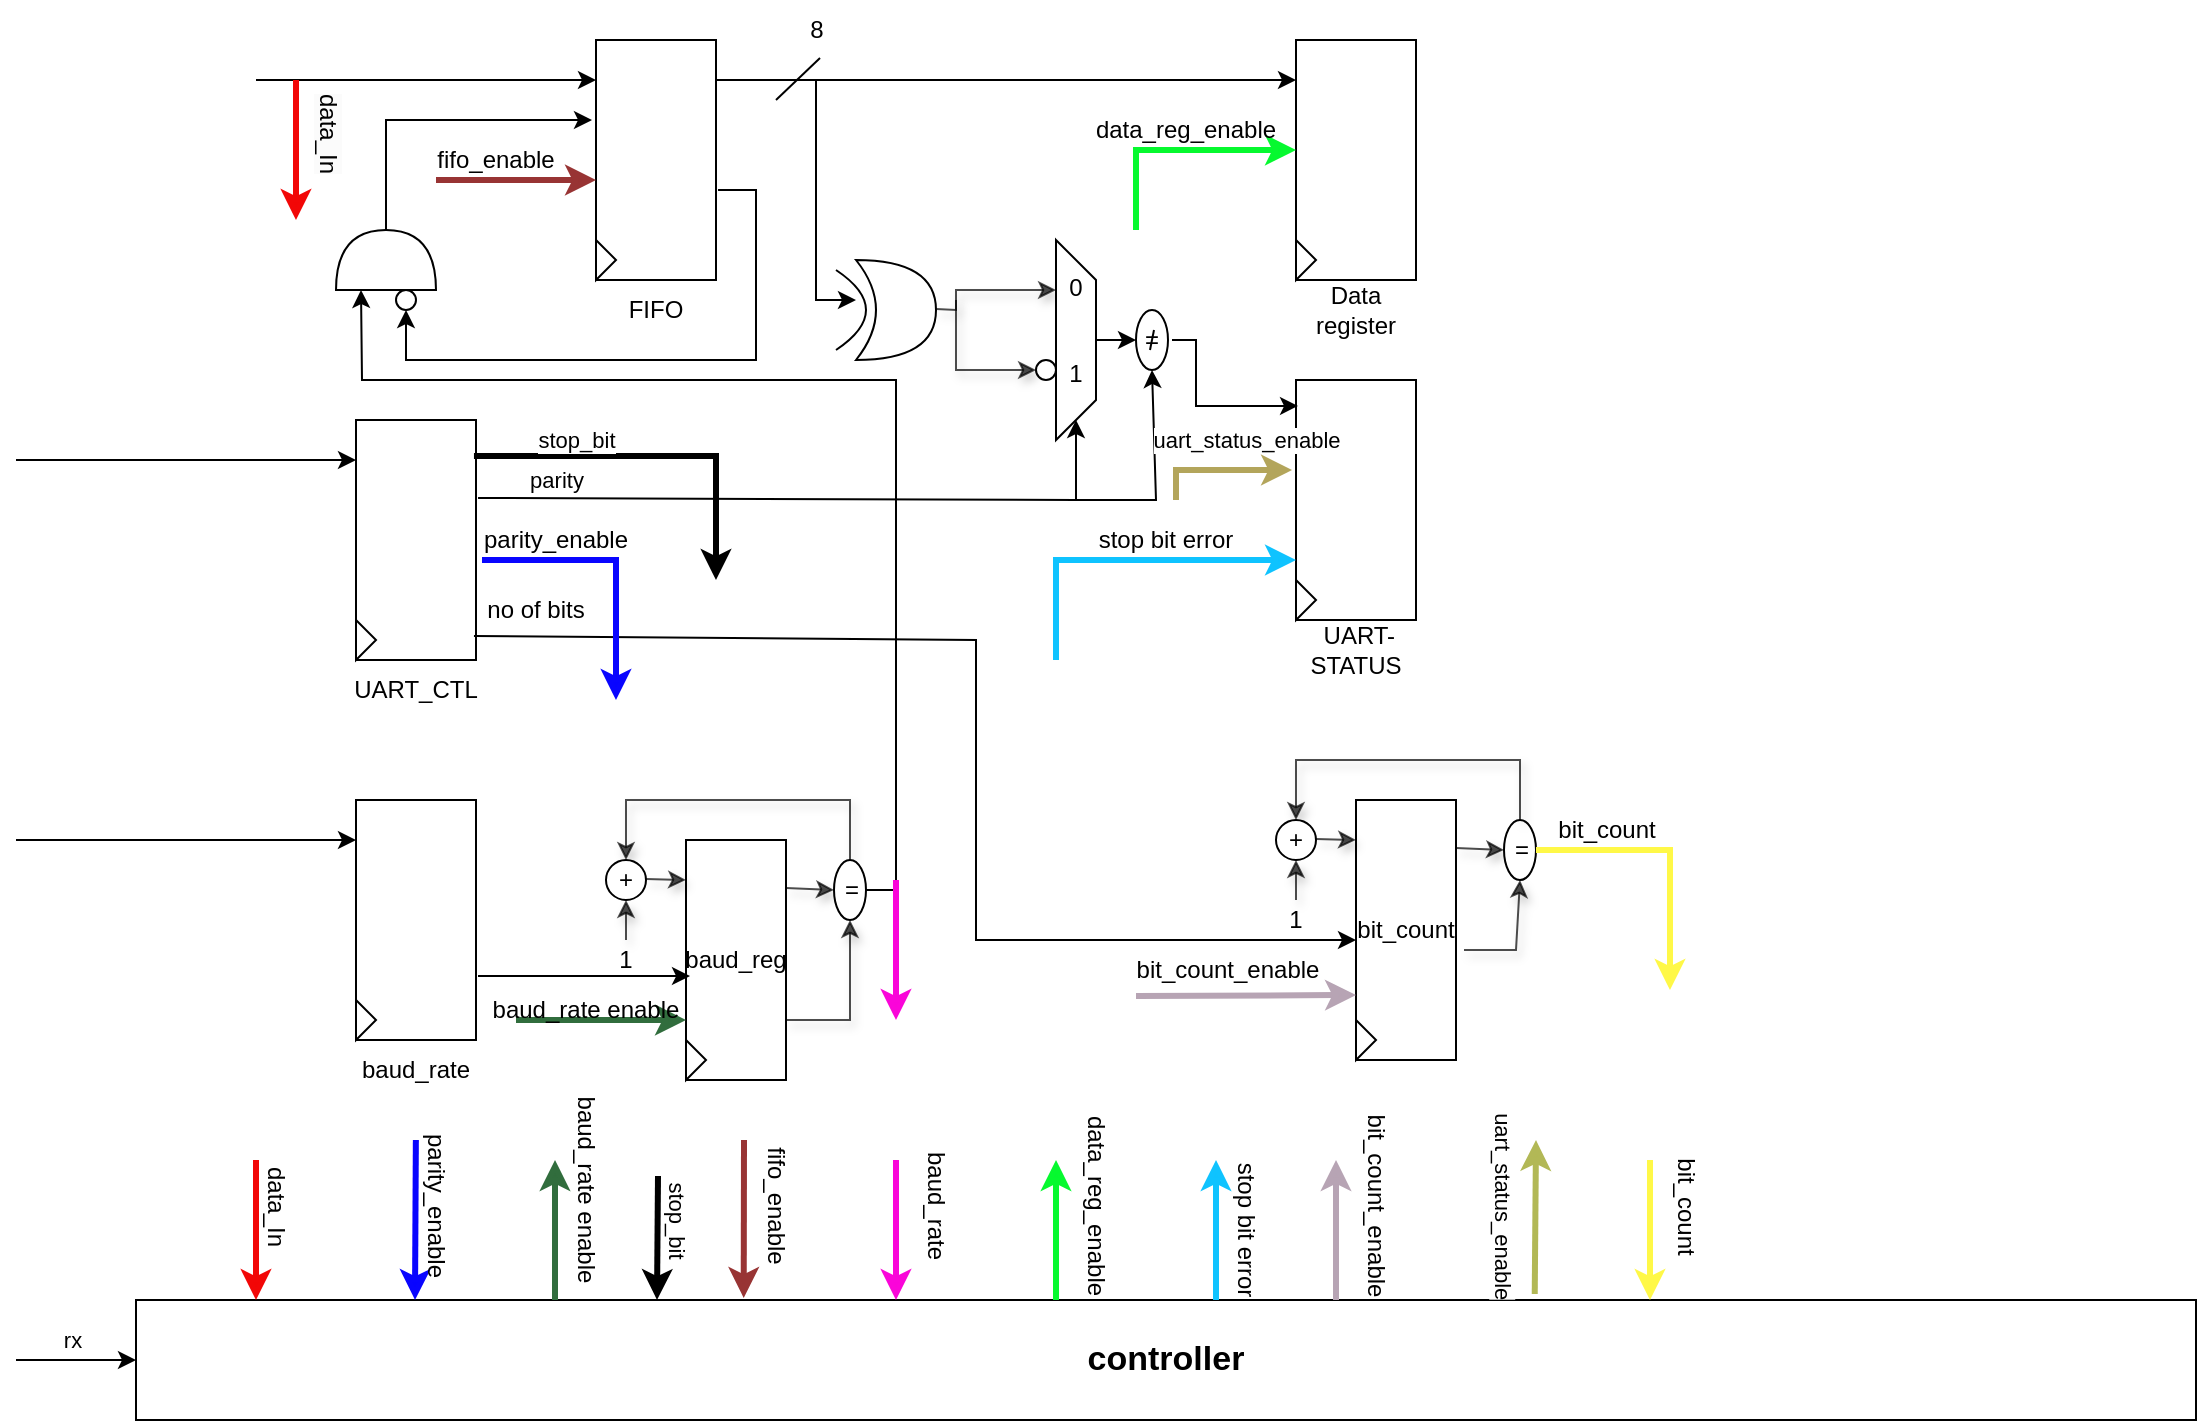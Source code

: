 <mxfile version="26.0.16" pages="2">
  <diagram name="Page-1" id="i-Jr3PjUj6tLASvhH4dH">
    <mxGraphModel dx="1714" dy="516" grid="1" gridSize="10" guides="1" tooltips="1" connect="1" arrows="1" fold="1" page="1" pageScale="1" pageWidth="850" pageHeight="1100" math="0" shadow="0">
      <root>
        <mxCell id="0" />
        <mxCell id="1" parent="0" />
        <mxCell id="fUXaf3c8tL8dAXFwkJp--4" value="" style="rounded=0;whiteSpace=wrap;html=1;direction=south;" parent="1" vertex="1">
          <mxGeometry x="170" y="320" width="60" height="120" as="geometry" />
        </mxCell>
        <mxCell id="fUXaf3c8tL8dAXFwkJp--5" value="" style="endArrow=classic;html=1;rounded=0;" parent="1" edge="1">
          <mxGeometry width="50" height="50" relative="1" as="geometry">
            <mxPoint y="340" as="sourcePoint" />
            <mxPoint x="170" y="340" as="targetPoint" />
          </mxGeometry>
        </mxCell>
        <mxCell id="fUXaf3c8tL8dAXFwkJp--6" value="" style="rounded=0;whiteSpace=wrap;html=1;direction=south;" parent="1" vertex="1">
          <mxGeometry x="170" y="510" width="60" height="120" as="geometry" />
        </mxCell>
        <mxCell id="fUXaf3c8tL8dAXFwkJp--7" value="" style="endArrow=classic;html=1;rounded=0;" parent="1" edge="1">
          <mxGeometry width="50" height="50" relative="1" as="geometry">
            <mxPoint y="530" as="sourcePoint" />
            <mxPoint x="170" y="530" as="targetPoint" />
          </mxGeometry>
        </mxCell>
        <mxCell id="fUXaf3c8tL8dAXFwkJp--10" value="UART_CTL" style="text;html=1;align=center;verticalAlign=middle;whiteSpace=wrap;rounded=0;" parent="1" vertex="1">
          <mxGeometry x="170" y="440" width="60" height="30" as="geometry" />
        </mxCell>
        <mxCell id="fUXaf3c8tL8dAXFwkJp--11" value="baud_rate" style="text;html=1;align=center;verticalAlign=middle;whiteSpace=wrap;rounded=0;" parent="1" vertex="1">
          <mxGeometry x="170" y="630" width="60" height="30" as="geometry" />
        </mxCell>
        <mxCell id="fUXaf3c8tL8dAXFwkJp--14" value="" style="group" parent="1" vertex="1" connectable="0">
          <mxGeometry x="120" y="130" width="230" height="150" as="geometry" />
        </mxCell>
        <mxCell id="fUXaf3c8tL8dAXFwkJp--13" value="FIFO" style="text;html=1;align=center;verticalAlign=middle;whiteSpace=wrap;rounded=0;container=0;" parent="fUXaf3c8tL8dAXFwkJp--14" vertex="1">
          <mxGeometry x="170" y="120" width="60" height="30" as="geometry" />
        </mxCell>
        <mxCell id="fUXaf3c8tL8dAXFwkJp--2" value="" style="rounded=0;whiteSpace=wrap;html=1;direction=south;container=0;" parent="fUXaf3c8tL8dAXFwkJp--14" vertex="1">
          <mxGeometry x="170" width="60" height="120" as="geometry" />
        </mxCell>
        <mxCell id="fUXaf3c8tL8dAXFwkJp--3" value="" style="endArrow=classic;html=1;rounded=0;" parent="fUXaf3c8tL8dAXFwkJp--14" edge="1">
          <mxGeometry width="50" height="50" relative="1" as="geometry">
            <mxPoint y="20" as="sourcePoint" />
            <mxPoint x="170" y="20" as="targetPoint" />
          </mxGeometry>
        </mxCell>
        <mxCell id="fUXaf3c8tL8dAXFwkJp--26" value="" style="endArrow=classic;html=1;rounded=0;strokeColor=light-dark(#f20707, #ededed);strokeWidth=3;" parent="fUXaf3c8tL8dAXFwkJp--14" edge="1">
          <mxGeometry width="50" height="50" relative="1" as="geometry">
            <mxPoint x="20" y="20" as="sourcePoint" />
            <mxPoint x="20" y="90" as="targetPoint" />
          </mxGeometry>
        </mxCell>
        <mxCell id="fUXaf3c8tL8dAXFwkJp--29" value="&lt;span style=&quot;color: rgb(0, 0, 0); font-family: Helvetica; font-size: 12px; font-style: normal; font-variant-ligatures: normal; font-variant-caps: normal; font-weight: 400; letter-spacing: normal; orphans: 2; text-align: center; text-indent: 0px; text-transform: none; widows: 2; word-spacing: 0px; -webkit-text-stroke-width: 0px; white-space: nowrap; background-color: rgb(251, 251, 251); text-decoration-thickness: initial; text-decoration-style: initial; text-decoration-color: initial; display: inline !important; float: none;&quot;&gt;data_In&lt;/span&gt;" style="text;whiteSpace=wrap;html=1;rotation=90;" parent="fUXaf3c8tL8dAXFwkJp--14" vertex="1">
          <mxGeometry y="45" width="70" height="30" as="geometry" />
        </mxCell>
        <mxCell id="fUXaf3c8tL8dAXFwkJp--59" value="" style="shape=or;whiteSpace=wrap;html=1;direction=north;" parent="fUXaf3c8tL8dAXFwkJp--14" vertex="1">
          <mxGeometry x="40" y="95" width="50" height="30" as="geometry" />
        </mxCell>
        <mxCell id="fUXaf3c8tL8dAXFwkJp--60" value="" style="endArrow=classic;html=1;rounded=0;exitX=0.625;exitY=-0.017;exitDx=0;exitDy=0;exitPerimeter=0;entryX=0.5;entryY=1;entryDx=0;entryDy=0;" parent="fUXaf3c8tL8dAXFwkJp--14" source="fUXaf3c8tL8dAXFwkJp--2" target="fUXaf3c8tL8dAXFwkJp--63" edge="1">
          <mxGeometry width="50" height="50" relative="1" as="geometry">
            <mxPoint x="170" y="250" as="sourcePoint" />
            <mxPoint x="148" y="150" as="targetPoint" />
            <Array as="points">
              <mxPoint x="250" y="75" />
              <mxPoint x="250" y="160" />
              <mxPoint x="75" y="160" />
            </Array>
          </mxGeometry>
        </mxCell>
        <mxCell id="fUXaf3c8tL8dAXFwkJp--63" value="" style="ellipse;whiteSpace=wrap;html=1;" parent="fUXaf3c8tL8dAXFwkJp--14" vertex="1">
          <mxGeometry x="70" y="125" width="10" height="10" as="geometry" />
        </mxCell>
        <mxCell id="fUXaf3c8tL8dAXFwkJp--65" value="" style="endArrow=classic;html=1;rounded=0;exitX=1;exitY=0.5;exitDx=0;exitDy=0;exitPerimeter=0;" parent="fUXaf3c8tL8dAXFwkJp--14" source="fUXaf3c8tL8dAXFwkJp--59" edge="1">
          <mxGeometry width="50" height="50" relative="1" as="geometry">
            <mxPoint x="160" y="300" as="sourcePoint" />
            <mxPoint x="168" y="40" as="targetPoint" />
            <Array as="points">
              <mxPoint x="65" y="40" />
            </Array>
          </mxGeometry>
        </mxCell>
        <mxCell id="Ki-iK-O01lwPalJUnk5m-7" value="" style="triangle;whiteSpace=wrap;html=1;" parent="fUXaf3c8tL8dAXFwkJp--14" vertex="1">
          <mxGeometry x="170" y="100" width="10" height="20" as="geometry" />
        </mxCell>
        <mxCell id="Ki-iK-O01lwPalJUnk5m-100" value="" style="endArrow=classic;html=1;rounded=0;strokeColor=light-dark(#983434, #ededed);strokeWidth=3;" parent="fUXaf3c8tL8dAXFwkJp--14" edge="1">
          <mxGeometry width="50" height="50" relative="1" as="geometry">
            <mxPoint x="90" y="70" as="sourcePoint" />
            <mxPoint x="170" y="70" as="targetPoint" />
          </mxGeometry>
        </mxCell>
        <mxCell id="Ki-iK-O01lwPalJUnk5m-102" value="fifo_enable" style="text;html=1;align=center;verticalAlign=middle;whiteSpace=wrap;rounded=0;" parent="fUXaf3c8tL8dAXFwkJp--14" vertex="1">
          <mxGeometry x="90" y="45" width="60" height="30" as="geometry" />
        </mxCell>
        <mxCell id="fUXaf3c8tL8dAXFwkJp--21" value="" style="group" parent="1" vertex="1" connectable="0">
          <mxGeometry x="470" y="130" width="230" height="150" as="geometry" />
        </mxCell>
        <mxCell id="fUXaf3c8tL8dAXFwkJp--17" value="&lt;span style=&quot;color: rgba(0, 0, 0, 0); font-family: monospace; font-size: 0px; text-align: start; text-wrap-mode: nowrap;&quot;&gt;%3CmxGraphModel%3E%3Croot%3E%3CmxCell%20id%3D%220%22%2F%3E%3CmxCell%20id%3D%221%22%20parent%3D%220%22%2F%3E%3CmxCell%20id%3D%222%22%20value%3D%22Data%20register%22%20style%3D%22text%3Bhtml%3D1%3Balign%3Dcenter%3BverticalAlign%3Dmiddle%3BwhiteSpace%3Dwrap%3Brounded%3D0%3B%22%20vertex%3D%221%22%20parent%3D%221%22%3E%3CmxGeometry%20x%3D%22275%22%20y%3D%22200%22%20width%3D%2260%22%20height%3D%2230%22%20as%3D%22geometry%22%2F%3E%3C%2FmxCell%3E%3C%2Froot%3E%3C%2FmxGraphModel%3E&lt;/span&gt;&lt;span style=&quot;color: rgba(0, 0, 0, 0); font-family: monospace; font-size: 0px; text-align: start; text-wrap-mode: nowrap;&quot;&gt;%3CmxGraphModel%3E%3Croot%3E%3CmxCell%20id%3D%220%22%2F%3E%3CmxCell%20id%3D%221%22%20parent%3D%220%22%2F%3E%3CmxCell%20id%3D%222%22%20value%3D%22Data%20register%22%20style%3D%22text%3Bhtml%3D1%3Balign%3Dcenter%3BverticalAlign%3Dmiddle%3BwhiteSpace%3Dwrap%3Brounded%3D0%3B%22%20vertex%3D%221%22%20parent%3D%221%22%3E%3CmxGeometry%20x%3D%22275%22%20y%3D%22200%22%20width%3D%2260%22%20height%3D%2230%22%20as%3D%22geometry%22%2F%3E%3C%2FmxCell%3E%3C%2Froot%3E%3C%2FmxGraphModel%3E&lt;/span&gt;" style="text;html=1;align=center;verticalAlign=middle;whiteSpace=wrap;rounded=0;container=0;" parent="fUXaf3c8tL8dAXFwkJp--21" vertex="1">
          <mxGeometry x="170" y="120" width="60" height="30" as="geometry" />
        </mxCell>
        <mxCell id="fUXaf3c8tL8dAXFwkJp--18" value="" style="rounded=0;whiteSpace=wrap;html=1;direction=south;container=0;" parent="fUXaf3c8tL8dAXFwkJp--21" vertex="1">
          <mxGeometry x="170" width="60" height="120" as="geometry" />
        </mxCell>
        <mxCell id="fUXaf3c8tL8dAXFwkJp--19" value="" style="endArrow=classic;html=1;rounded=0;exitX=0.167;exitY=0;exitDx=0;exitDy=0;exitPerimeter=0;" parent="fUXaf3c8tL8dAXFwkJp--21" source="fUXaf3c8tL8dAXFwkJp--2" edge="1">
          <mxGeometry width="50" height="50" relative="1" as="geometry">
            <mxPoint y="20" as="sourcePoint" />
            <mxPoint x="170" y="20" as="targetPoint" />
            <Array as="points">
              <mxPoint x="50" y="20" />
            </Array>
          </mxGeometry>
        </mxCell>
        <mxCell id="fUXaf3c8tL8dAXFwkJp--20" value="Data register" style="text;html=1;align=center;verticalAlign=middle;whiteSpace=wrap;rounded=0;container=0;" parent="fUXaf3c8tL8dAXFwkJp--21" vertex="1">
          <mxGeometry x="170" y="120" width="60" height="30" as="geometry" />
        </mxCell>
        <mxCell id="Ki-iK-O01lwPalJUnk5m-6" value="" style="triangle;whiteSpace=wrap;html=1;" parent="fUXaf3c8tL8dAXFwkJp--21" vertex="1">
          <mxGeometry x="170" y="100" width="10" height="20" as="geometry" />
        </mxCell>
        <mxCell id="Ki-iK-O01lwPalJUnk5m-72" value="" style="endArrow=classic;html=1;rounded=0;strokeColor=light-dark(#06f92f, #ededed);strokeWidth=3;" parent="fUXaf3c8tL8dAXFwkJp--21" edge="1">
          <mxGeometry width="50" height="50" relative="1" as="geometry">
            <mxPoint x="90" y="95" as="sourcePoint" />
            <mxPoint x="170" y="55" as="targetPoint" />
            <Array as="points">
              <mxPoint x="90" y="55" />
            </Array>
          </mxGeometry>
        </mxCell>
        <mxCell id="Ki-iK-O01lwPalJUnk5m-73" value="data_reg_enable" style="text;html=1;align=center;verticalAlign=middle;whiteSpace=wrap;rounded=0;" parent="fUXaf3c8tL8dAXFwkJp--21" vertex="1">
          <mxGeometry x="85" y="30" width="60" height="30" as="geometry" />
        </mxCell>
        <mxCell id="fUXaf3c8tL8dAXFwkJp--23" value="" style="endArrow=none;html=1;rounded=0;entryX=0.567;entryY=0.967;entryDx=0;entryDy=0;entryPerimeter=0;" parent="1" target="fUXaf3c8tL8dAXFwkJp--24" edge="1">
          <mxGeometry width="50" height="50" relative="1" as="geometry">
            <mxPoint x="380" y="160" as="sourcePoint" />
            <mxPoint x="410" y="130" as="targetPoint" />
          </mxGeometry>
        </mxCell>
        <mxCell id="fUXaf3c8tL8dAXFwkJp--24" value="8" style="text;html=1;align=center;verticalAlign=middle;resizable=0;points=[];autosize=1;strokeColor=none;fillColor=none;" parent="1" vertex="1">
          <mxGeometry x="385" y="110" width="30" height="30" as="geometry" />
        </mxCell>
        <UserObject label="&lt;b&gt;&lt;font style=&quot;font-size: 17px;&quot;&gt;controller&lt;/font&gt;&lt;/b&gt;" link="data:page/id,hqcacZaWT376cXRWCEjd" id="fUXaf3c8tL8dAXFwkJp--25">
          <mxCell style="rounded=0;whiteSpace=wrap;html=1;" parent="1" vertex="1">
            <mxGeometry x="60" y="760" width="1030" height="60" as="geometry" />
          </mxCell>
        </UserObject>
        <mxCell id="fUXaf3c8tL8dAXFwkJp--27" value="" style="endArrow=classic;html=1;rounded=0;strokeColor=light-dark(#f20707, #ededed);strokeWidth=3;" parent="1" edge="1">
          <mxGeometry width="50" height="50" relative="1" as="geometry">
            <mxPoint x="120" y="690" as="sourcePoint" />
            <mxPoint x="120" y="760" as="targetPoint" />
          </mxGeometry>
        </mxCell>
        <mxCell id="fUXaf3c8tL8dAXFwkJp--28" value="data_In" style="text;html=1;align=center;verticalAlign=middle;resizable=0;points=[];autosize=1;strokeColor=none;fillColor=none;rotation=90;" parent="1" vertex="1">
          <mxGeometry x="100" y="698" width="60" height="30" as="geometry" />
        </mxCell>
        <mxCell id="fUXaf3c8tL8dAXFwkJp--45" value="" style="group" parent="1" vertex="1" connectable="0">
          <mxGeometry x="630" y="490" width="130" height="150" as="geometry" />
        </mxCell>
        <mxCell id="fUXaf3c8tL8dAXFwkJp--46" value="bit_count" style="rounded=0;whiteSpace=wrap;html=1;direction=south;" parent="fUXaf3c8tL8dAXFwkJp--45" vertex="1">
          <mxGeometry x="40" y="20" width="50" height="130" as="geometry" />
        </mxCell>
        <mxCell id="fUXaf3c8tL8dAXFwkJp--47" value="" style="triangle;whiteSpace=wrap;html=1;" parent="fUXaf3c8tL8dAXFwkJp--45" vertex="1">
          <mxGeometry x="40" y="130" width="10" height="20" as="geometry" />
        </mxCell>
        <mxCell id="fUXaf3c8tL8dAXFwkJp--48" value="" style="group" parent="fUXaf3c8tL8dAXFwkJp--45" vertex="1" connectable="0">
          <mxGeometry x="90" y="30" width="40" height="30" as="geometry" />
        </mxCell>
        <mxCell id="fUXaf3c8tL8dAXFwkJp--49" value="" style="endArrow=classic;html=1;rounded=0;strokeWidth=1;startSize=6;opacity=70;jumpSize=1;strokeColor=default;shadow=1;entryX=0;entryY=0.5;entryDx=0;entryDy=0;" parent="fUXaf3c8tL8dAXFwkJp--48" target="fUXaf3c8tL8dAXFwkJp--50" edge="1">
          <mxGeometry width="50" height="50" relative="1" as="geometry">
            <mxPoint y="14" as="sourcePoint" />
            <mxPoint x="20" y="14" as="targetPoint" />
          </mxGeometry>
        </mxCell>
        <mxCell id="fUXaf3c8tL8dAXFwkJp--50" value="" style="ellipse;whiteSpace=wrap;html=1;" parent="fUXaf3c8tL8dAXFwkJp--48" vertex="1">
          <mxGeometry x="24" width="16" height="30" as="geometry" />
        </mxCell>
        <mxCell id="fUXaf3c8tL8dAXFwkJp--51" value="=" style="text;html=1;align=center;verticalAlign=middle;whiteSpace=wrap;rounded=0;" parent="fUXaf3c8tL8dAXFwkJp--48" vertex="1">
          <mxGeometry x="26" y="10" width="14" height="10" as="geometry" />
        </mxCell>
        <mxCell id="fUXaf3c8tL8dAXFwkJp--52" value="" style="endArrow=classic;html=1;rounded=0;strokeWidth=1;startSize=6;opacity=70;jumpSize=1;strokeColor=default;shadow=1;exitX=0.5;exitY=0;exitDx=0;exitDy=0;" parent="fUXaf3c8tL8dAXFwkJp--45" source="fUXaf3c8tL8dAXFwkJp--50" target="fUXaf3c8tL8dAXFwkJp--53" edge="1">
          <mxGeometry width="50" height="50" relative="1" as="geometry">
            <mxPoint x="155" y="20" as="sourcePoint" />
            <mxPoint y="40" as="targetPoint" />
            <Array as="points">
              <mxPoint x="122" />
              <mxPoint x="10" />
            </Array>
          </mxGeometry>
        </mxCell>
        <mxCell id="fUXaf3c8tL8dAXFwkJp--53" value="" style="ellipse;whiteSpace=wrap;html=1;" parent="fUXaf3c8tL8dAXFwkJp--45" vertex="1">
          <mxGeometry y="30" width="20" height="20" as="geometry" />
        </mxCell>
        <mxCell id="fUXaf3c8tL8dAXFwkJp--54" value="+" style="text;html=1;align=center;verticalAlign=middle;whiteSpace=wrap;rounded=0;" parent="fUXaf3c8tL8dAXFwkJp--45" vertex="1">
          <mxGeometry x="5" y="32.5" width="10" height="15" as="geometry" />
        </mxCell>
        <mxCell id="fUXaf3c8tL8dAXFwkJp--55" value="" style="endArrow=classic;html=1;rounded=0;strokeWidth=1;startSize=6;opacity=70;jumpSize=1;strokeColor=default;shadow=1;entryX=0.5;entryY=1;entryDx=0;entryDy=0;" parent="fUXaf3c8tL8dAXFwkJp--45" target="fUXaf3c8tL8dAXFwkJp--53" edge="1">
          <mxGeometry width="50" height="50" relative="1" as="geometry">
            <mxPoint x="10" y="70" as="sourcePoint" />
            <mxPoint x="-10" y="10" as="targetPoint" />
          </mxGeometry>
        </mxCell>
        <mxCell id="fUXaf3c8tL8dAXFwkJp--56" value="1" style="text;html=1;align=center;verticalAlign=middle;whiteSpace=wrap;rounded=0;" parent="fUXaf3c8tL8dAXFwkJp--45" vertex="1">
          <mxGeometry y="75" width="20" height="10" as="geometry" />
        </mxCell>
        <mxCell id="fUXaf3c8tL8dAXFwkJp--57" value="" style="endArrow=classic;html=1;rounded=0;strokeWidth=1;startSize=6;opacity=70;jumpSize=1;strokeColor=default;shadow=1;" parent="fUXaf3c8tL8dAXFwkJp--45" edge="1">
          <mxGeometry width="50" height="50" relative="1" as="geometry">
            <mxPoint x="20" y="39.5" as="sourcePoint" />
            <mxPoint x="40" y="40" as="targetPoint" />
          </mxGeometry>
        </mxCell>
        <mxCell id="fUXaf3c8tL8dAXFwkJp--58" value="" style="endArrow=classic;html=1;rounded=0;strokeWidth=1;startSize=6;opacity=70;jumpSize=1;strokeColor=default;shadow=1;entryX=0.5;entryY=1;entryDx=0;entryDy=0;exitX=0.577;exitY=-0.08;exitDx=0;exitDy=0;exitPerimeter=0;" parent="fUXaf3c8tL8dAXFwkJp--45" source="fUXaf3c8tL8dAXFwkJp--46" target="fUXaf3c8tL8dAXFwkJp--50" edge="1">
          <mxGeometry width="50" height="50" relative="1" as="geometry">
            <mxPoint x="100" y="90" as="sourcePoint" />
            <mxPoint x="-40" y="95" as="targetPoint" />
            <Array as="points">
              <mxPoint x="120" y="95" />
            </Array>
          </mxGeometry>
        </mxCell>
        <mxCell id="fUXaf3c8tL8dAXFwkJp--61" value="" style="endArrow=classic;html=1;rounded=0;exitX=1;exitY=0.5;exitDx=0;exitDy=0;entryX=0;entryY=0.25;entryDx=0;entryDy=0;entryPerimeter=0;" parent="1" source="fUXaf3c8tL8dAXFwkJp--37" target="fUXaf3c8tL8dAXFwkJp--59" edge="1">
          <mxGeometry width="50" height="50" relative="1" as="geometry">
            <mxPoint x="450" y="560" as="sourcePoint" />
            <mxPoint x="240" y="270" as="targetPoint" />
            <Array as="points">
              <mxPoint x="440" y="555" />
              <mxPoint x="440" y="300" />
              <mxPoint x="173" y="300" />
            </Array>
          </mxGeometry>
        </mxCell>
        <mxCell id="fUXaf3c8tL8dAXFwkJp--62" value="" style="group" parent="1" vertex="1" connectable="0">
          <mxGeometry x="295" y="510" width="130" height="140" as="geometry" />
        </mxCell>
        <mxCell id="fUXaf3c8tL8dAXFwkJp--32" value="baud_reg" style="rounded=0;whiteSpace=wrap;html=1;direction=south;container=0;" parent="fUXaf3c8tL8dAXFwkJp--62" vertex="1">
          <mxGeometry x="40" y="20" width="50" height="120" as="geometry" />
        </mxCell>
        <mxCell id="fUXaf3c8tL8dAXFwkJp--33" value="" style="triangle;whiteSpace=wrap;html=1;container=0;" parent="fUXaf3c8tL8dAXFwkJp--62" vertex="1">
          <mxGeometry x="40" y="120" width="10" height="20" as="geometry" />
        </mxCell>
        <mxCell id="fUXaf3c8tL8dAXFwkJp--38" value="" style="endArrow=classic;html=1;rounded=0;strokeWidth=1;startSize=6;opacity=70;jumpSize=1;strokeColor=default;shadow=1;exitX=0.5;exitY=0;exitDx=0;exitDy=0;" parent="fUXaf3c8tL8dAXFwkJp--62" source="fUXaf3c8tL8dAXFwkJp--36" target="fUXaf3c8tL8dAXFwkJp--39" edge="1">
          <mxGeometry width="50" height="50" relative="1" as="geometry">
            <mxPoint x="155" y="20" as="sourcePoint" />
            <mxPoint y="40" as="targetPoint" />
            <Array as="points">
              <mxPoint x="122" />
              <mxPoint x="10" />
            </Array>
          </mxGeometry>
        </mxCell>
        <mxCell id="fUXaf3c8tL8dAXFwkJp--39" value="" style="ellipse;whiteSpace=wrap;html=1;container=0;" parent="fUXaf3c8tL8dAXFwkJp--62" vertex="1">
          <mxGeometry y="30" width="20" height="20" as="geometry" />
        </mxCell>
        <mxCell id="fUXaf3c8tL8dAXFwkJp--40" value="+" style="text;html=1;align=center;verticalAlign=middle;whiteSpace=wrap;rounded=0;container=0;" parent="fUXaf3c8tL8dAXFwkJp--62" vertex="1">
          <mxGeometry x="5" y="32.5" width="10" height="15" as="geometry" />
        </mxCell>
        <mxCell id="fUXaf3c8tL8dAXFwkJp--41" value="" style="endArrow=classic;html=1;rounded=0;strokeWidth=1;startSize=6;opacity=70;jumpSize=1;strokeColor=default;shadow=1;entryX=0.5;entryY=1;entryDx=0;entryDy=0;" parent="fUXaf3c8tL8dAXFwkJp--62" target="fUXaf3c8tL8dAXFwkJp--39" edge="1">
          <mxGeometry width="50" height="50" relative="1" as="geometry">
            <mxPoint x="10" y="70" as="sourcePoint" />
            <mxPoint x="-10" y="10" as="targetPoint" />
          </mxGeometry>
        </mxCell>
        <mxCell id="fUXaf3c8tL8dAXFwkJp--42" value="1" style="text;html=1;align=center;verticalAlign=middle;whiteSpace=wrap;rounded=0;container=0;" parent="fUXaf3c8tL8dAXFwkJp--62" vertex="1">
          <mxGeometry y="75" width="20" height="10" as="geometry" />
        </mxCell>
        <mxCell id="fUXaf3c8tL8dAXFwkJp--43" value="" style="endArrow=classic;html=1;rounded=0;strokeWidth=1;startSize=6;opacity=70;jumpSize=1;strokeColor=default;shadow=1;" parent="fUXaf3c8tL8dAXFwkJp--62" edge="1">
          <mxGeometry width="50" height="50" relative="1" as="geometry">
            <mxPoint x="20" y="39.5" as="sourcePoint" />
            <mxPoint x="40" y="40" as="targetPoint" />
          </mxGeometry>
        </mxCell>
        <mxCell id="fUXaf3c8tL8dAXFwkJp--44" value="" style="endArrow=classic;html=1;rounded=0;strokeWidth=1;startSize=6;opacity=70;jumpSize=1;strokeColor=default;shadow=1;entryX=0.5;entryY=1;entryDx=0;entryDy=0;exitX=0.75;exitY=0;exitDx=0;exitDy=0;" parent="fUXaf3c8tL8dAXFwkJp--62" source="fUXaf3c8tL8dAXFwkJp--32" target="fUXaf3c8tL8dAXFwkJp--36" edge="1">
          <mxGeometry width="50" height="50" relative="1" as="geometry">
            <mxPoint x="100" y="90" as="sourcePoint" />
            <mxPoint x="-40" y="95" as="targetPoint" />
            <Array as="points">
              <mxPoint x="122" y="110" />
            </Array>
          </mxGeometry>
        </mxCell>
        <mxCell id="fUXaf3c8tL8dAXFwkJp--35" value="" style="endArrow=classic;html=1;rounded=0;strokeWidth=1;startSize=6;opacity=70;jumpSize=1;strokeColor=default;shadow=1;entryX=0;entryY=0.5;entryDx=0;entryDy=0;" parent="fUXaf3c8tL8dAXFwkJp--62" target="fUXaf3c8tL8dAXFwkJp--36" edge="1">
          <mxGeometry width="50" height="50" relative="1" as="geometry">
            <mxPoint x="90" y="44" as="sourcePoint" />
            <mxPoint x="110" y="44" as="targetPoint" />
          </mxGeometry>
        </mxCell>
        <mxCell id="fUXaf3c8tL8dAXFwkJp--36" value="" style="ellipse;whiteSpace=wrap;html=1;container=0;" parent="fUXaf3c8tL8dAXFwkJp--62" vertex="1">
          <mxGeometry x="114" y="30" width="16" height="30" as="geometry" />
        </mxCell>
        <mxCell id="fUXaf3c8tL8dAXFwkJp--37" value="=" style="text;html=1;align=center;verticalAlign=middle;whiteSpace=wrap;rounded=0;container=0;" parent="fUXaf3c8tL8dAXFwkJp--62" vertex="1">
          <mxGeometry x="116" y="40" width="14" height="10" as="geometry" />
        </mxCell>
        <mxCell id="Ki-iK-O01lwPalJUnk5m-94" value="" style="endArrow=classic;html=1;rounded=0;strokeColor=light-dark(#316d3d, #ededed);strokeWidth=3;entryX=0.75;entryY=1;entryDx=0;entryDy=0;" parent="fUXaf3c8tL8dAXFwkJp--62" target="fUXaf3c8tL8dAXFwkJp--32" edge="1">
          <mxGeometry width="50" height="50" relative="1" as="geometry">
            <mxPoint x="-45" y="110" as="sourcePoint" />
            <mxPoint x="35" y="110" as="targetPoint" />
          </mxGeometry>
        </mxCell>
        <mxCell id="fUXaf3c8tL8dAXFwkJp--66" value="" style="endArrow=classic;html=1;rounded=0;entryX=0.567;entryY=0.96;entryDx=0;entryDy=0;entryPerimeter=0;" parent="1" target="fUXaf3c8tL8dAXFwkJp--32" edge="1">
          <mxGeometry width="50" height="50" relative="1" as="geometry">
            <mxPoint x="231" y="598" as="sourcePoint" />
            <mxPoint x="340" y="370" as="targetPoint" />
          </mxGeometry>
        </mxCell>
        <mxCell id="Ki-iK-O01lwPalJUnk5m-1" value="" style="rounded=0;whiteSpace=wrap;html=1;direction=south;container=0;" parent="1" vertex="1">
          <mxGeometry x="640" y="300" width="60" height="120" as="geometry" />
        </mxCell>
        <mxCell id="Ki-iK-O01lwPalJUnk5m-2" value=" UART-STATUS" style="text;align=center;verticalAlign=middle;rounded=0;whiteSpace=wrap;" parent="1" vertex="1">
          <mxGeometry x="640" y="420" width="60" height="30" as="geometry" />
        </mxCell>
        <mxCell id="Ki-iK-O01lwPalJUnk5m-3" value="" style="endArrow=classic;html=1;rounded=0;exitX=0.9;exitY=0.017;exitDx=0;exitDy=0;exitPerimeter=0;" parent="1" source="fUXaf3c8tL8dAXFwkJp--4" edge="1">
          <mxGeometry width="50" height="50" relative="1" as="geometry">
            <mxPoint x="500" y="400" as="sourcePoint" />
            <mxPoint x="670" y="580" as="targetPoint" />
            <Array as="points">
              <mxPoint x="480" y="430" />
              <mxPoint x="480" y="580" />
            </Array>
          </mxGeometry>
        </mxCell>
        <mxCell id="Ki-iK-O01lwPalJUnk5m-4" value="no of bits" style="text;html=1;align=center;verticalAlign=middle;whiteSpace=wrap;rounded=0;" parent="1" vertex="1">
          <mxGeometry x="230" y="400" width="60" height="30" as="geometry" />
        </mxCell>
        <mxCell id="Ki-iK-O01lwPalJUnk5m-5" value="" style="triangle;whiteSpace=wrap;html=1;" parent="1" vertex="1">
          <mxGeometry x="640" y="400" width="10" height="20" as="geometry" />
        </mxCell>
        <mxCell id="Ki-iK-O01lwPalJUnk5m-8" value="" style="triangle;whiteSpace=wrap;html=1;" parent="1" vertex="1">
          <mxGeometry x="170" y="610" width="10" height="20" as="geometry" />
        </mxCell>
        <mxCell id="Ki-iK-O01lwPalJUnk5m-9" value="" style="triangle;whiteSpace=wrap;html=1;" parent="1" vertex="1">
          <mxGeometry x="170" y="420" width="10" height="20" as="geometry" />
        </mxCell>
        <mxCell id="Ki-iK-O01lwPalJUnk5m-10" value="" style="endArrow=classic;html=1;rounded=0;strokeColor=light-dark(#0905ff, #ededed);strokeWidth=3;exitX=0.583;exitY=-0.05;exitDx=0;exitDy=0;exitPerimeter=0;" parent="1" source="fUXaf3c8tL8dAXFwkJp--4" edge="1">
          <mxGeometry width="50" height="50" relative="1" as="geometry">
            <mxPoint x="530" y="360" as="sourcePoint" />
            <mxPoint x="300" y="460" as="targetPoint" />
            <Array as="points">
              <mxPoint x="300" y="390" />
            </Array>
          </mxGeometry>
        </mxCell>
        <mxCell id="Ki-iK-O01lwPalJUnk5m-12" value="parity_enable" style="text;html=1;align=center;verticalAlign=middle;whiteSpace=wrap;rounded=0;" parent="1" vertex="1">
          <mxGeometry x="240" y="365" width="60" height="30" as="geometry" />
        </mxCell>
        <mxCell id="Ki-iK-O01lwPalJUnk5m-13" value="" style="endArrow=classic;html=1;rounded=0;strokeColor=light-dark(#0905ff, #ededed);strokeWidth=3;entryX=0.119;entryY=-0.067;entryDx=0;entryDy=0;entryPerimeter=0;" parent="1" edge="1">
          <mxGeometry width="50" height="50" relative="1" as="geometry">
            <mxPoint x="199.93" y="680" as="sourcePoint" />
            <mxPoint x="199.5" y="760" as="targetPoint" />
            <Array as="points">
              <mxPoint x="199.93" y="680" />
            </Array>
          </mxGeometry>
        </mxCell>
        <mxCell id="Ki-iK-O01lwPalJUnk5m-14" value="parity_enable" style="text;html=1;align=center;verticalAlign=middle;whiteSpace=wrap;rounded=0;rotation=90;" parent="1" vertex="1">
          <mxGeometry x="180" y="698" width="60" height="30" as="geometry" />
        </mxCell>
        <mxCell id="Ki-iK-O01lwPalJUnk5m-15" value="" style="endArrow=classic;html=1;rounded=0;strokeColor=light-dark(#fa05d9, #ededed);strokeWidth=3;" parent="1" edge="1">
          <mxGeometry width="50" height="50" relative="1" as="geometry">
            <mxPoint x="440" y="550" as="sourcePoint" />
            <mxPoint x="440" y="620" as="targetPoint" />
          </mxGeometry>
        </mxCell>
        <mxCell id="Ki-iK-O01lwPalJUnk5m-17" value="" style="endArrow=classic;html=1;rounded=0;strokeColor=light-dark(#fa05d9, #ededed);strokeWidth=3;" parent="1" edge="1">
          <mxGeometry width="50" height="50" relative="1" as="geometry">
            <mxPoint x="440" y="690" as="sourcePoint" />
            <mxPoint x="440" y="760" as="targetPoint" />
          </mxGeometry>
        </mxCell>
        <mxCell id="Ki-iK-O01lwPalJUnk5m-19" value="baud_rate" style="text;html=1;align=center;verticalAlign=middle;whiteSpace=wrap;rounded=0;rotation=90;" parent="1" vertex="1">
          <mxGeometry x="430" y="698" width="60" height="30" as="geometry" />
        </mxCell>
        <mxCell id="Ki-iK-O01lwPalJUnk5m-44" value="" style="group" parent="1" vertex="1" connectable="0">
          <mxGeometry x="410" y="230" width="130" height="100" as="geometry" />
        </mxCell>
        <mxCell id="Ki-iK-O01lwPalJUnk5m-45" value="" style="shape=xor;whiteSpace=wrap;html=1;" parent="Ki-iK-O01lwPalJUnk5m-44" vertex="1">
          <mxGeometry x="10" y="10" width="40" height="50" as="geometry" />
        </mxCell>
        <mxCell id="Ki-iK-O01lwPalJUnk5m-46" value="" style="endArrow=none;html=1;rounded=0;curved=1;" parent="Ki-iK-O01lwPalJUnk5m-44" edge="1">
          <mxGeometry width="50" height="50" relative="1" as="geometry">
            <mxPoint y="55" as="sourcePoint" />
            <mxPoint y="15" as="targetPoint" />
            <Array as="points">
              <mxPoint x="30" y="35" />
            </Array>
          </mxGeometry>
        </mxCell>
        <mxCell id="Ki-iK-O01lwPalJUnk5m-47" value="" style="endArrow=classic;html=1;rounded=0;strokeWidth=1;startSize=6;opacity=70;jumpSize=1;strokeColor=default;shadow=1;entryX=0.25;entryY=1;entryDx=0;entryDy=0;" parent="Ki-iK-O01lwPalJUnk5m-44" target="Ki-iK-O01lwPalJUnk5m-51" edge="1">
          <mxGeometry width="50" height="50" relative="1" as="geometry">
            <mxPoint x="50" y="34.5" as="sourcePoint" />
            <mxPoint x="107" y="20" as="targetPoint" />
            <Array as="points">
              <mxPoint x="60" y="35" />
              <mxPoint x="60" y="25" />
            </Array>
          </mxGeometry>
        </mxCell>
        <mxCell id="Ki-iK-O01lwPalJUnk5m-48" value="" style="endArrow=classic;html=1;rounded=0;strokeWidth=1;startSize=6;opacity=70;jumpSize=1;strokeColor=default;shadow=1;entryX=0;entryY=0.5;entryDx=0;entryDy=0;" parent="Ki-iK-O01lwPalJUnk5m-44" target="Ki-iK-O01lwPalJUnk5m-54" edge="1">
          <mxGeometry width="50" height="50" relative="1" as="geometry">
            <mxPoint x="60" y="30" as="sourcePoint" />
            <mxPoint x="90" y="70" as="targetPoint" />
            <Array as="points">
              <mxPoint x="60" y="65" />
            </Array>
          </mxGeometry>
        </mxCell>
        <mxCell id="Ki-iK-O01lwPalJUnk5m-49" value="" style="group" parent="Ki-iK-O01lwPalJUnk5m-44" vertex="1" connectable="0">
          <mxGeometry x="100" width="30" height="100" as="geometry" />
        </mxCell>
        <mxCell id="Ki-iK-O01lwPalJUnk5m-50" value="" style="group" parent="Ki-iK-O01lwPalJUnk5m-49" vertex="1" connectable="0">
          <mxGeometry x="10" width="20" height="100" as="geometry" />
        </mxCell>
        <mxCell id="Ki-iK-O01lwPalJUnk5m-51" value="" style="shape=trapezoid;perimeter=trapezoidPerimeter;whiteSpace=wrap;html=1;fixedSize=1;direction=south;" parent="Ki-iK-O01lwPalJUnk5m-50" vertex="1">
          <mxGeometry width="20" height="100" as="geometry" />
        </mxCell>
        <mxCell id="Ki-iK-O01lwPalJUnk5m-53" value="0" style="text;html=1;align=center;verticalAlign=middle;whiteSpace=wrap;rounded=0;" parent="Ki-iK-O01lwPalJUnk5m-50" vertex="1">
          <mxGeometry x="5" y="10" width="10" height="28.571" as="geometry" />
        </mxCell>
        <mxCell id="Ki-iK-O01lwPalJUnk5m-52" value="1" style="text;html=1;align=center;verticalAlign=middle;whiteSpace=wrap;rounded=0;" parent="Ki-iK-O01lwPalJUnk5m-50" vertex="1">
          <mxGeometry y="60.001" width="20" height="14.286" as="geometry" />
        </mxCell>
        <mxCell id="Ki-iK-O01lwPalJUnk5m-54" value="" style="ellipse;whiteSpace=wrap;html=1;aspect=fixed;" parent="Ki-iK-O01lwPalJUnk5m-49" vertex="1">
          <mxGeometry y="60" width="10" height="10" as="geometry" />
        </mxCell>
        <mxCell id="Ki-iK-O01lwPalJUnk5m-55" value="" style="endArrow=classic;html=1;rounded=0;" parent="1" edge="1">
          <mxGeometry width="50" height="50" relative="1" as="geometry">
            <mxPoint x="400" y="150" as="sourcePoint" />
            <mxPoint x="420" y="260" as="targetPoint" />
            <Array as="points">
              <mxPoint x="400" y="260" />
            </Array>
          </mxGeometry>
        </mxCell>
        <mxCell id="Ki-iK-O01lwPalJUnk5m-56" value="" style="endArrow=classic;html=1;rounded=0;exitX=0.325;exitY=-0.017;exitDx=0;exitDy=0;exitPerimeter=0;" parent="1" source="fUXaf3c8tL8dAXFwkJp--4" edge="1">
          <mxGeometry width="50" height="50" relative="1" as="geometry">
            <mxPoint x="500" y="360" as="sourcePoint" />
            <mxPoint x="530" y="320" as="targetPoint" />
            <Array as="points">
              <mxPoint x="530" y="360" />
            </Array>
          </mxGeometry>
        </mxCell>
        <mxCell id="bs1XhUfaUdJF7QMj1rCU-5" value="parity" style="edgeLabel;html=1;align=center;verticalAlign=middle;resizable=0;points=[];" vertex="1" connectable="0" parent="Ki-iK-O01lwPalJUnk5m-56">
          <mxGeometry x="-0.699" relative="1" as="geometry">
            <mxPoint x="-12" y="-9" as="offset" />
          </mxGeometry>
        </mxCell>
        <mxCell id="Ki-iK-O01lwPalJUnk5m-57" value="" style="ellipse;whiteSpace=wrap;html=1;container=0;" parent="1" vertex="1">
          <mxGeometry x="560" y="265" width="16" height="30" as="geometry" />
        </mxCell>
        <mxCell id="Ki-iK-O01lwPalJUnk5m-60" value="" style="edgeStyle=orthogonalEdgeStyle;rounded=0;orthogonalLoop=1;jettySize=auto;html=1;entryX=0.108;entryY=0.983;entryDx=0;entryDy=0;entryPerimeter=0;" parent="1" source="Ki-iK-O01lwPalJUnk5m-58" target="Ki-iK-O01lwPalJUnk5m-1" edge="1">
          <mxGeometry relative="1" as="geometry">
            <Array as="points">
              <mxPoint x="590" y="280" />
              <mxPoint x="590" y="313" />
            </Array>
          </mxGeometry>
        </mxCell>
        <mxCell id="Ki-iK-O01lwPalJUnk5m-58" value="=" style="text;html=1;align=center;verticalAlign=middle;whiteSpace=wrap;rounded=0;container=0;" parent="1" vertex="1">
          <mxGeometry x="558" y="270" width="20" height="20" as="geometry" />
        </mxCell>
        <mxCell id="Ki-iK-O01lwPalJUnk5m-59" value="" style="endArrow=classic;html=1;rounded=0;" parent="1" edge="1">
          <mxGeometry width="50" height="50" relative="1" as="geometry">
            <mxPoint x="540" y="280" as="sourcePoint" />
            <mxPoint x="560" y="280" as="targetPoint" />
          </mxGeometry>
        </mxCell>
        <mxCell id="Ki-iK-O01lwPalJUnk5m-63" value="" style="endArrow=classic;html=1;rounded=0;entryX=0.5;entryY=1;entryDx=0;entryDy=0;" parent="1" target="Ki-iK-O01lwPalJUnk5m-57" edge="1">
          <mxGeometry width="50" height="50" relative="1" as="geometry">
            <mxPoint x="530" y="360" as="sourcePoint" />
            <mxPoint x="550" y="310" as="targetPoint" />
            <Array as="points">
              <mxPoint x="570" y="360" />
            </Array>
          </mxGeometry>
        </mxCell>
        <mxCell id="Ki-iK-O01lwPalJUnk5m-64" value="" style="endArrow=none;html=1;rounded=0;" parent="1" edge="1">
          <mxGeometry width="50" height="50" relative="1" as="geometry">
            <mxPoint x="567" y="285" as="sourcePoint" />
            <mxPoint x="569" y="275" as="targetPoint" />
          </mxGeometry>
        </mxCell>
        <mxCell id="Ki-iK-O01lwPalJUnk5m-71" value="" style="endArrow=classic;html=1;rounded=0;strokeColor=light-dark(#0fc3ff, #ededed);strokeWidth=3;" parent="1" edge="1">
          <mxGeometry width="50" height="50" relative="1" as="geometry">
            <mxPoint x="600" y="760" as="sourcePoint" />
            <mxPoint x="600" y="690" as="targetPoint" />
          </mxGeometry>
        </mxCell>
        <mxCell id="Ki-iK-O01lwPalJUnk5m-74" value="data_reg_enable" style="text;html=1;align=center;verticalAlign=middle;whiteSpace=wrap;rounded=0;rotation=90;" parent="1" vertex="1">
          <mxGeometry x="510" y="698" width="60" height="30" as="geometry" />
        </mxCell>
        <mxCell id="Ki-iK-O01lwPalJUnk5m-75" value="" style="endArrow=classic;html=1;rounded=0;strokeColor=light-dark(#06f92f, #ededed);strokeWidth=3;" parent="1" edge="1">
          <mxGeometry width="50" height="50" relative="1" as="geometry">
            <mxPoint x="520" y="760" as="sourcePoint" />
            <mxPoint x="520" y="690" as="targetPoint" />
          </mxGeometry>
        </mxCell>
        <mxCell id="Ki-iK-O01lwPalJUnk5m-76" value="" style="endArrow=classic;html=1;rounded=0;strokeColor=light-dark(#0fc3ff, #ededed);strokeWidth=3;entryX=0.75;entryY=1;entryDx=0;entryDy=0;" parent="1" target="Ki-iK-O01lwPalJUnk5m-1" edge="1">
          <mxGeometry width="50" height="50" relative="1" as="geometry">
            <mxPoint x="520" y="440" as="sourcePoint" />
            <mxPoint x="480" y="630" as="targetPoint" />
            <Array as="points">
              <mxPoint x="520" y="390" />
            </Array>
          </mxGeometry>
        </mxCell>
        <mxCell id="Ki-iK-O01lwPalJUnk5m-77" value="stop bit error" style="text;html=1;align=center;verticalAlign=middle;whiteSpace=wrap;rounded=0;" parent="1" vertex="1">
          <mxGeometry x="540" y="365" width="70" height="30" as="geometry" />
        </mxCell>
        <mxCell id="Ki-iK-O01lwPalJUnk5m-78" value="stop bit error" style="text;html=1;align=center;verticalAlign=middle;whiteSpace=wrap;rounded=0;rotation=90;" parent="1" vertex="1">
          <mxGeometry x="580" y="710" width="70" height="30" as="geometry" />
        </mxCell>
        <mxCell id="Ki-iK-O01lwPalJUnk5m-79" value="" style="endArrow=classic;html=1;rounded=0;strokeColor=light-dark(#FFF847,#EDEDED);strokeWidth=3;exitX=0.583;exitY=-0.05;exitDx=0;exitDy=0;exitPerimeter=0;" parent="1" edge="1">
          <mxGeometry width="50" height="50" relative="1" as="geometry">
            <mxPoint x="760" y="535" as="sourcePoint" />
            <mxPoint x="827" y="605" as="targetPoint" />
            <Array as="points">
              <mxPoint x="827" y="535" />
            </Array>
          </mxGeometry>
        </mxCell>
        <mxCell id="Ki-iK-O01lwPalJUnk5m-80" value="" style="endArrow=classic;html=1;rounded=0;strokeColor=light-dark(#FFF847,#EDEDED);strokeWidth=3;" parent="1" edge="1">
          <mxGeometry width="50" height="50" relative="1" as="geometry">
            <mxPoint x="817" y="690" as="sourcePoint" />
            <mxPoint x="817" y="760" as="targetPoint" />
            <Array as="points">
              <mxPoint x="817" y="690" />
            </Array>
          </mxGeometry>
        </mxCell>
        <mxCell id="Ki-iK-O01lwPalJUnk5m-81" value="bit_count" style="text;html=1;align=center;verticalAlign=middle;resizable=0;points=[];autosize=1;strokeColor=none;fillColor=none;" parent="1" vertex="1">
          <mxGeometry x="760" y="510" width="70" height="30" as="geometry" />
        </mxCell>
        <mxCell id="Ki-iK-O01lwPalJUnk5m-82" value="bit_count" style="text;html=1;align=center;verticalAlign=middle;resizable=0;points=[];autosize=1;strokeColor=none;fillColor=none;rotation=90;" parent="1" vertex="1">
          <mxGeometry x="800" y="698" width="70" height="30" as="geometry" />
        </mxCell>
        <mxCell id="Ki-iK-O01lwPalJUnk5m-83" value="" style="endArrow=classic;html=1;rounded=0;strokeColor=light-dark(#B7A4B4,#EDEDED);strokeWidth=3;" parent="1" edge="1">
          <mxGeometry width="50" height="50" relative="1" as="geometry">
            <mxPoint x="660" y="760" as="sourcePoint" />
            <mxPoint x="660" y="690" as="targetPoint" />
          </mxGeometry>
        </mxCell>
        <mxCell id="Ki-iK-O01lwPalJUnk5m-85" value="" style="endArrow=classic;html=1;rounded=0;strokeColor=light-dark(#B7A4B4,#EDEDED);strokeWidth=3;entryX=0.75;entryY=1;entryDx=0;entryDy=0;" parent="1" target="fUXaf3c8tL8dAXFwkJp--46" edge="1">
          <mxGeometry width="50" height="50" relative="1" as="geometry">
            <mxPoint x="560" y="608" as="sourcePoint" />
            <mxPoint x="610" y="585" as="targetPoint" />
          </mxGeometry>
        </mxCell>
        <mxCell id="Ki-iK-O01lwPalJUnk5m-90" value="bit_count_enable" style="text;html=1;align=center;verticalAlign=middle;whiteSpace=wrap;rounded=0;" parent="1" vertex="1">
          <mxGeometry x="576" y="580" width="60" height="30" as="geometry" />
        </mxCell>
        <mxCell id="Ki-iK-O01lwPalJUnk5m-91" value="bit_count_enable" style="text;html=1;align=center;verticalAlign=middle;whiteSpace=wrap;rounded=0;rotation=90;" parent="1" vertex="1">
          <mxGeometry x="650" y="698" width="60" height="30" as="geometry" />
        </mxCell>
        <mxCell id="Ki-iK-O01lwPalJUnk5m-92" value="" style="endArrow=classic;html=1;rounded=0;strokeColor=light-dark(#316d3d, #ededed);strokeWidth=3;" parent="1" edge="1">
          <mxGeometry width="50" height="50" relative="1" as="geometry">
            <mxPoint x="269.5" y="760" as="sourcePoint" />
            <mxPoint x="269.5" y="690" as="targetPoint" />
          </mxGeometry>
        </mxCell>
        <mxCell id="Ki-iK-O01lwPalJUnk5m-95" value="baud_rate enable" style="text;html=1;align=center;verticalAlign=middle;whiteSpace=wrap;rounded=0;" parent="1" vertex="1">
          <mxGeometry x="230" y="600" width="110" height="30" as="geometry" />
        </mxCell>
        <mxCell id="Ki-iK-O01lwPalJUnk5m-96" value="baud_rate enable" style="text;html=1;align=center;verticalAlign=middle;whiteSpace=wrap;rounded=0;rotation=90;" parent="1" vertex="1">
          <mxGeometry x="230" y="690" width="110" height="30" as="geometry" />
        </mxCell>
        <mxCell id="Ki-iK-O01lwPalJUnk5m-103" value="" style="endArrow=classic;html=1;rounded=0;strokeColor=light-dark(#983434, #ededed);strokeWidth=3;entryX=0.295;entryY=-0.017;entryDx=0;entryDy=0;entryPerimeter=0;" parent="1" target="fUXaf3c8tL8dAXFwkJp--25" edge="1">
          <mxGeometry width="50" height="50" relative="1" as="geometry">
            <mxPoint x="364" y="680" as="sourcePoint" />
            <mxPoint x="385" y="740" as="targetPoint" />
          </mxGeometry>
        </mxCell>
        <mxCell id="Ki-iK-O01lwPalJUnk5m-104" value="fifo_enable" style="text;html=1;align=center;verticalAlign=middle;whiteSpace=wrap;rounded=0;rotation=90;" parent="1" vertex="1">
          <mxGeometry x="350" y="698" width="60" height="30" as="geometry" />
        </mxCell>
        <mxCell id="bs1XhUfaUdJF7QMj1rCU-1" value="" style="endArrow=classic;html=1;rounded=0;exitX=0.15;exitY=0.017;exitDx=0;exitDy=0;exitPerimeter=0;strokeColor=light-dark(#000000,#053100);strokeWidth=3;" edge="1" parent="1" source="fUXaf3c8tL8dAXFwkJp--4">
          <mxGeometry width="50" height="50" relative="1" as="geometry">
            <mxPoint x="400" y="530" as="sourcePoint" />
            <mxPoint x="350" y="400" as="targetPoint" />
            <Array as="points">
              <mxPoint x="350" y="338" />
            </Array>
          </mxGeometry>
        </mxCell>
        <mxCell id="bs1XhUfaUdJF7QMj1rCU-2" value="stop_bit" style="edgeLabel;html=1;align=center;verticalAlign=middle;resizable=0;points=[];" vertex="1" connectable="0" parent="bs1XhUfaUdJF7QMj1rCU-1">
          <mxGeometry x="-0.661" relative="1" as="geometry">
            <mxPoint x="20" y="-8" as="offset" />
          </mxGeometry>
        </mxCell>
        <mxCell id="bs1XhUfaUdJF7QMj1rCU-3" value="" style="endArrow=classic;html=1;rounded=0;strokeColor=light-dark(#000000,#053100);strokeWidth=3;" edge="1" parent="1">
          <mxGeometry width="50" height="50" relative="1" as="geometry">
            <mxPoint x="321" y="698" as="sourcePoint" />
            <mxPoint x="320.5" y="760" as="targetPoint" />
            <Array as="points">
              <mxPoint x="320.5" y="698" />
            </Array>
          </mxGeometry>
        </mxCell>
        <mxCell id="bs1XhUfaUdJF7QMj1rCU-4" value="stop_bit" style="edgeLabel;html=1;align=center;verticalAlign=middle;resizable=0;points=[];rotation=90;" vertex="1" connectable="0" parent="bs1XhUfaUdJF7QMj1rCU-3">
          <mxGeometry x="-0.661" relative="1" as="geometry">
            <mxPoint x="10" y="12" as="offset" />
          </mxGeometry>
        </mxCell>
        <mxCell id="XD9MO1sM5KXUhL5Tx8Wz-1" value="" style="endArrow=classic;html=1;rounded=0;entryX=0;entryY=0.5;entryDx=0;entryDy=0;" edge="1" parent="1" target="fUXaf3c8tL8dAXFwkJp--25">
          <mxGeometry width="50" height="50" relative="1" as="geometry">
            <mxPoint y="790" as="sourcePoint" />
            <mxPoint x="60" y="790" as="targetPoint" />
          </mxGeometry>
        </mxCell>
        <mxCell id="XD9MO1sM5KXUhL5Tx8Wz-2" value="rx" style="edgeLabel;html=1;align=center;verticalAlign=middle;resizable=0;points=[];" vertex="1" connectable="0" parent="XD9MO1sM5KXUhL5Tx8Wz-1">
          <mxGeometry x="-0.067" y="-2" relative="1" as="geometry">
            <mxPoint y="-12" as="offset" />
          </mxGeometry>
        </mxCell>
        <mxCell id="vYeH1huUzE66C1ftF_dd-1" value="" style="endArrow=classic;html=1;rounded=0;entryX=0.375;entryY=1.033;entryDx=0;entryDy=0;entryPerimeter=0;strokeColor=light-dark(#b3a55b, #ededed);strokeWidth=3;" edge="1" parent="1" target="Ki-iK-O01lwPalJUnk5m-1">
          <mxGeometry width="50" height="50" relative="1" as="geometry">
            <mxPoint x="580" y="360" as="sourcePoint" />
            <mxPoint x="450" y="560" as="targetPoint" />
            <Array as="points">
              <mxPoint x="580" y="345" />
            </Array>
          </mxGeometry>
        </mxCell>
        <mxCell id="vYeH1huUzE66C1ftF_dd-2" value="uart_status_enable" style="edgeLabel;html=1;align=center;verticalAlign=middle;resizable=0;points=[];" vertex="1" connectable="0" parent="vYeH1huUzE66C1ftF_dd-1">
          <mxGeometry x="0.068" relative="1" as="geometry">
            <mxPoint x="11" y="-15" as="offset" />
          </mxGeometry>
        </mxCell>
        <mxCell id="t4w6jLZN6vHstFKh3NNS-1" value="" style="endArrow=classic;html=1;rounded=0;exitX=0.679;exitY=-0.05;exitDx=0;exitDy=0;exitPerimeter=0;strokeColor=light-dark(#b2b856, #ededed);strokeWidth=3;" edge="1" parent="1" source="fUXaf3c8tL8dAXFwkJp--25">
          <mxGeometry width="50" height="50" relative="1" as="geometry">
            <mxPoint x="400" y="540" as="sourcePoint" />
            <mxPoint x="760" y="680" as="targetPoint" />
          </mxGeometry>
        </mxCell>
        <mxCell id="t4w6jLZN6vHstFKh3NNS-2" value="uart_status_enable" style="edgeLabel;html=1;align=center;verticalAlign=middle;resizable=0;points=[];rotation=90;" vertex="1" connectable="0" parent="t4w6jLZN6vHstFKh3NNS-1">
          <mxGeometry x="-0.169" y="3" relative="1" as="geometry">
            <mxPoint x="-13" y="-12" as="offset" />
          </mxGeometry>
        </mxCell>
      </root>
    </mxGraphModel>
  </diagram>
  <diagram id="hqcacZaWT376cXRWCEjd" name="controller">
    <mxGraphModel dx="864" dy="516" grid="1" gridSize="10" guides="1" tooltips="1" connect="1" arrows="1" fold="1" page="1" pageScale="1" pageWidth="850" pageHeight="1100" math="0" shadow="0">
      <root>
        <mxCell id="0" />
        <mxCell id="1" parent="0" />
        <mxCell id="TDjhoYfTvpKM7bdY4tR2-1" value="ideal" style="ellipse;whiteSpace=wrap;html=1;" parent="1" vertex="1">
          <mxGeometry x="360" y="190" width="120" height="80" as="geometry" />
        </mxCell>
        <mxCell id="TDjhoYfTvpKM7bdY4tR2-3" value="" style="endArrow=classic;html=1;rounded=0;exitX=1;exitY=0.5;exitDx=0;exitDy=0;curved=1;" parent="1" source="TDjhoYfTvpKM7bdY4tR2-1" target="TDjhoYfTvpKM7bdY4tR2-4" edge="1">
          <mxGeometry width="50" height="50" relative="1" as="geometry">
            <mxPoint x="400" y="290" as="sourcePoint" />
            <mxPoint x="640" y="430" as="targetPoint" />
            <Array as="points">
              <mxPoint x="620" y="250" />
            </Array>
          </mxGeometry>
        </mxCell>
        <mxCell id="3tDUxpG8ckmac0o2Y2p0-2" value="!data_in, rx&lt;br&gt;--------------&lt;br&gt;fifo_enable&lt;br&gt;baud_rate_enable&lt;br&gt;bit_count_enable" style="edgeLabel;html=1;align=center;verticalAlign=middle;resizable=0;points=[];" parent="TDjhoYfTvpKM7bdY4tR2-3" vertex="1" connectable="0">
          <mxGeometry x="-0.532" y="-12" relative="1" as="geometry">
            <mxPoint x="36" y="-53" as="offset" />
          </mxGeometry>
        </mxCell>
        <mxCell id="TDjhoYfTvpKM7bdY4tR2-4" value="start_receiving" style="ellipse;whiteSpace=wrap;html=1;" parent="1" vertex="1">
          <mxGeometry x="660" y="410" width="120" height="80" as="geometry" />
        </mxCell>
        <mxCell id="TDjhoYfTvpKM7bdY4tR2-5" value="" style="endArrow=classic;html=1;rounded=0;exitX=0.608;exitY=1;exitDx=0;exitDy=0;exitPerimeter=0;curved=1;" parent="1" source="TDjhoYfTvpKM7bdY4tR2-4" target="TDjhoYfTvpKM7bdY4tR2-6" edge="1">
          <mxGeometry width="50" height="50" relative="1" as="geometry">
            <mxPoint x="680" y="540" as="sourcePoint" />
            <mxPoint x="480" y="592" as="targetPoint" />
            <Array as="points">
              <mxPoint x="710" y="570" />
            </Array>
          </mxGeometry>
        </mxCell>
        <mxCell id="Q-sU_MXYlLJM6P04SO7g-1" value="parity &amp;amp; bit_count &amp;amp; baud_rate&lt;br&gt;______________&lt;div&gt;baud_rate_enable&lt;br&gt;uart_status_enable&lt;/div&gt;" style="edgeLabel;html=1;align=center;verticalAlign=middle;resizable=0;points=[];" parent="TDjhoYfTvpKM7bdY4tR2-5" vertex="1" connectable="0">
          <mxGeometry x="-0.097" y="-14" relative="1" as="geometry">
            <mxPoint x="68" y="34" as="offset" />
          </mxGeometry>
        </mxCell>
        <mxCell id="TDjhoYfTvpKM7bdY4tR2-6" value="parity_check" style="ellipse;whiteSpace=wrap;html=1;" parent="1" vertex="1">
          <mxGeometry x="450" y="650" width="120" height="80" as="geometry" />
        </mxCell>
        <mxCell id="TDjhoYfTvpKM7bdY4tR2-8" value="" style="endArrow=classic;html=1;rounded=0;exitX=0;exitY=0.35;exitDx=0;exitDy=0;exitPerimeter=0;curved=1;" parent="1" source="TDjhoYfTvpKM7bdY4tR2-6" target="TDjhoYfTvpKM7bdY4tR2-9" edge="1">
          <mxGeometry width="50" height="50" relative="1" as="geometry">
            <mxPoint x="400" y="500" as="sourcePoint" />
            <mxPoint x="260" y="520" as="targetPoint" />
            <Array as="points">
              <mxPoint x="240" y="690" />
            </Array>
          </mxGeometry>
        </mxCell>
        <mxCell id="8ZJGCf3k3bRbTv9vqLE5-4" value="&amp;nbsp;stop_bit &amp;amp; baud_rate&lt;br&gt;_____________&lt;div&gt;baud_rate_enable&lt;br&gt;uart_status_enable&lt;/div&gt;" style="edgeLabel;html=1;align=center;verticalAlign=middle;resizable=0;points=[];" vertex="1" connectable="0" parent="TDjhoYfTvpKM7bdY4tR2-8">
          <mxGeometry x="-0.342" y="-16" relative="1" as="geometry">
            <mxPoint x="-36" y="41" as="offset" />
          </mxGeometry>
        </mxCell>
        <mxCell id="TDjhoYfTvpKM7bdY4tR2-9" value="stop_bit_check" style="ellipse;whiteSpace=wrap;html=1;" parent="1" vertex="1">
          <mxGeometry x="100" y="460" width="120" height="80" as="geometry" />
        </mxCell>
        <mxCell id="TDjhoYfTvpKM7bdY4tR2-10" value="" style="endArrow=classic;html=1;rounded=0;exitX=0.5;exitY=0;exitDx=0;exitDy=0;entryX=0.05;entryY=0.763;entryDx=0;entryDy=0;entryPerimeter=0;curved=1;" parent="1" source="TDjhoYfTvpKM7bdY4tR2-9" target="TDjhoYfTvpKM7bdY4tR2-1" edge="1">
          <mxGeometry width="50" height="50" relative="1" as="geometry">
            <mxPoint x="400" y="500" as="sourcePoint" />
            <mxPoint x="450" y="450" as="targetPoint" />
            <Array as="points">
              <mxPoint x="170" y="250" />
            </Array>
          </mxGeometry>
        </mxCell>
        <mxCell id="lfHv0EKd41IPh476q-86-1" value="&amp;nbsp;baud_rate&lt;br&gt;______________&lt;div&gt;uart_status_enable&lt;/div&gt;&lt;div&gt;data_register_enable&amp;amp; (!&amp;nbsp;&lt;span style=&quot;background-color: light-dark(#ffffff, var(--ge-dark-color, #121212)); color: light-dark(rgb(0, 0, 0), rgb(255, 255, 255));&quot;&gt;stop_bit_error)&lt;/span&gt;&lt;/div&gt;" style="edgeLabel;html=1;align=center;verticalAlign=middle;resizable=0;points=[];" vertex="1" connectable="0" parent="TDjhoYfTvpKM7bdY4tR2-10">
          <mxGeometry x="-0.307" y="-34" relative="1" as="geometry">
            <mxPoint x="-91" y="-31" as="offset" />
          </mxGeometry>
        </mxCell>
        <mxCell id="TDjhoYfTvpKM7bdY4tR2-11" value="" style="endArrow=classic;html=1;rounded=0;exitX=0;exitY=0.5;exitDx=0;exitDy=0;entryX=1;entryY=0.5;entryDx=0;entryDy=0;curved=1;" parent="1" source="TDjhoYfTvpKM7bdY4tR2-4" target="TDjhoYfTvpKM7bdY4tR2-9" edge="1">
          <mxGeometry width="50" height="50" relative="1" as="geometry">
            <mxPoint x="400" y="500" as="sourcePoint" />
            <mxPoint x="450" y="450" as="targetPoint" />
            <Array as="points">
              <mxPoint x="440" y="550" />
            </Array>
          </mxGeometry>
        </mxCell>
        <mxCell id="8ZJGCf3k3bRbTv9vqLE5-3" value="stop_bit&amp;nbsp;&lt;br&gt;bit_count &amp;amp; baud_rate&lt;br&gt;______________&lt;div&gt;baud_rate_enable&lt;br&gt;uart_status_enable&lt;/div&gt;" style="edgeLabel;html=1;align=center;verticalAlign=middle;resizable=0;points=[];" vertex="1" connectable="0" parent="TDjhoYfTvpKM7bdY4tR2-11">
          <mxGeometry x="0.406" y="-12" relative="1" as="geometry">
            <mxPoint x="-58" y="41" as="offset" />
          </mxGeometry>
        </mxCell>
        <mxCell id="TDjhoYfTvpKM7bdY4tR2-12" value="" style="endArrow=classic;html=1;rounded=0;exitX=0.275;exitY=0.05;exitDx=0;exitDy=0;exitPerimeter=0;curved=1;entryX=1;entryY=0;entryDx=0;entryDy=0;" parent="1" source="TDjhoYfTvpKM7bdY4tR2-1" target="TDjhoYfTvpKM7bdY4tR2-1" edge="1">
          <mxGeometry width="50" height="50" relative="1" as="geometry">
            <mxPoint x="400" y="300" as="sourcePoint" />
            <mxPoint x="500" y="150" as="targetPoint" />
            <Array as="points">
              <mxPoint x="420" y="110" />
            </Array>
          </mxGeometry>
        </mxCell>
        <mxCell id="3tDUxpG8ckmac0o2Y2p0-1" value="data_in" style="edgeLabel;html=1;align=center;verticalAlign=middle;resizable=0;points=[];" parent="TDjhoYfTvpKM7bdY4tR2-12" vertex="1" connectable="0">
          <mxGeometry x="-0.57" y="-12" relative="1" as="geometry">
            <mxPoint x="8" y="-19" as="offset" />
          </mxGeometry>
        </mxCell>
        <mxCell id="68qObynU67evpY9ArR0Z-1" value="" style="endArrow=classic;html=1;rounded=0;exitX=0.2;exitY=0.075;exitDx=0;exitDy=0;exitPerimeter=0;entryX=0.425;entryY=1.038;entryDx=0;entryDy=0;entryPerimeter=0;curved=1;" edge="1" parent="1" source="TDjhoYfTvpKM7bdY4tR2-6" target="TDjhoYfTvpKM7bdY4tR2-1">
          <mxGeometry width="50" height="50" relative="1" as="geometry">
            <mxPoint x="400" y="540" as="sourcePoint" />
            <mxPoint x="450" y="490" as="targetPoint" />
            <Array as="points">
              <mxPoint x="310" y="490" />
            </Array>
          </mxGeometry>
        </mxCell>
        <mxCell id="68qObynU67evpY9ArR0Z-2" value="&amp;nbsp;baud_rate&lt;br&gt;______________&lt;div&gt;uart_status_enable&lt;/div&gt;&lt;div&gt;data_register_enable&amp;amp;(!&lt;span style=&quot;color: light-dark(rgb(0, 0, 0), rgb(255, 255, 255));&quot;&gt;stop_bit_error)&lt;/span&gt;&lt;/div&gt;" style="edgeLabel;html=1;align=center;verticalAlign=middle;resizable=0;points=[];labelBackgroundColor=none;" vertex="1" connectable="0" parent="1">
          <mxGeometry x="269.998" y="390.003" as="geometry">
            <mxPoint x="3" y="-24" as="offset" />
          </mxGeometry>
        </mxCell>
        <mxCell id="lfHv0EKd41IPh476q-86-2" value="" style="endArrow=classic;html=1;rounded=0;entryX=1;entryY=1;entryDx=0;entryDy=0;exitX=0.042;exitY=0.3;exitDx=0;exitDy=0;exitPerimeter=0;curved=1;" edge="1" parent="1" source="TDjhoYfTvpKM7bdY4tR2-4" target="TDjhoYfTvpKM7bdY4tR2-1">
          <mxGeometry width="50" height="50" relative="1" as="geometry">
            <mxPoint x="400" y="440" as="sourcePoint" />
            <mxPoint x="450" y="390" as="targetPoint" />
            <Array as="points">
              <mxPoint x="470" y="440" />
            </Array>
          </mxGeometry>
        </mxCell>
        <mxCell id="lfHv0EKd41IPh476q-86-3" value="&amp;nbsp;baud_rate&lt;br&gt;______________&lt;br&gt;uart_status_enable&lt;br&gt;data_register_enable &amp;amp;(!stop_bit_error)" style="text;whiteSpace=wrap;align=center;html=1;" vertex="1" parent="1">
          <mxGeometry x="410" y="360" width="190" height="90" as="geometry" />
        </mxCell>
      </root>
    </mxGraphModel>
  </diagram>
</mxfile>
